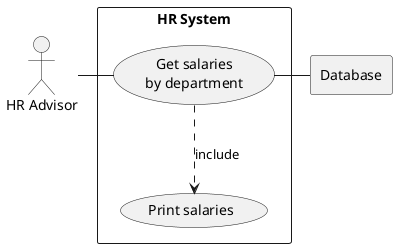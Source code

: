 @startuml

actor HR as "HR Advisor"

rectangle Database

rectangle "HR System" {
    usecase UC4 as "Get salaries
    by department"


    usecase UCa as "Print salaries"


    HR - UC4
    UC4 ..> UCa : include
    UC4 - Database




}


@enduml
